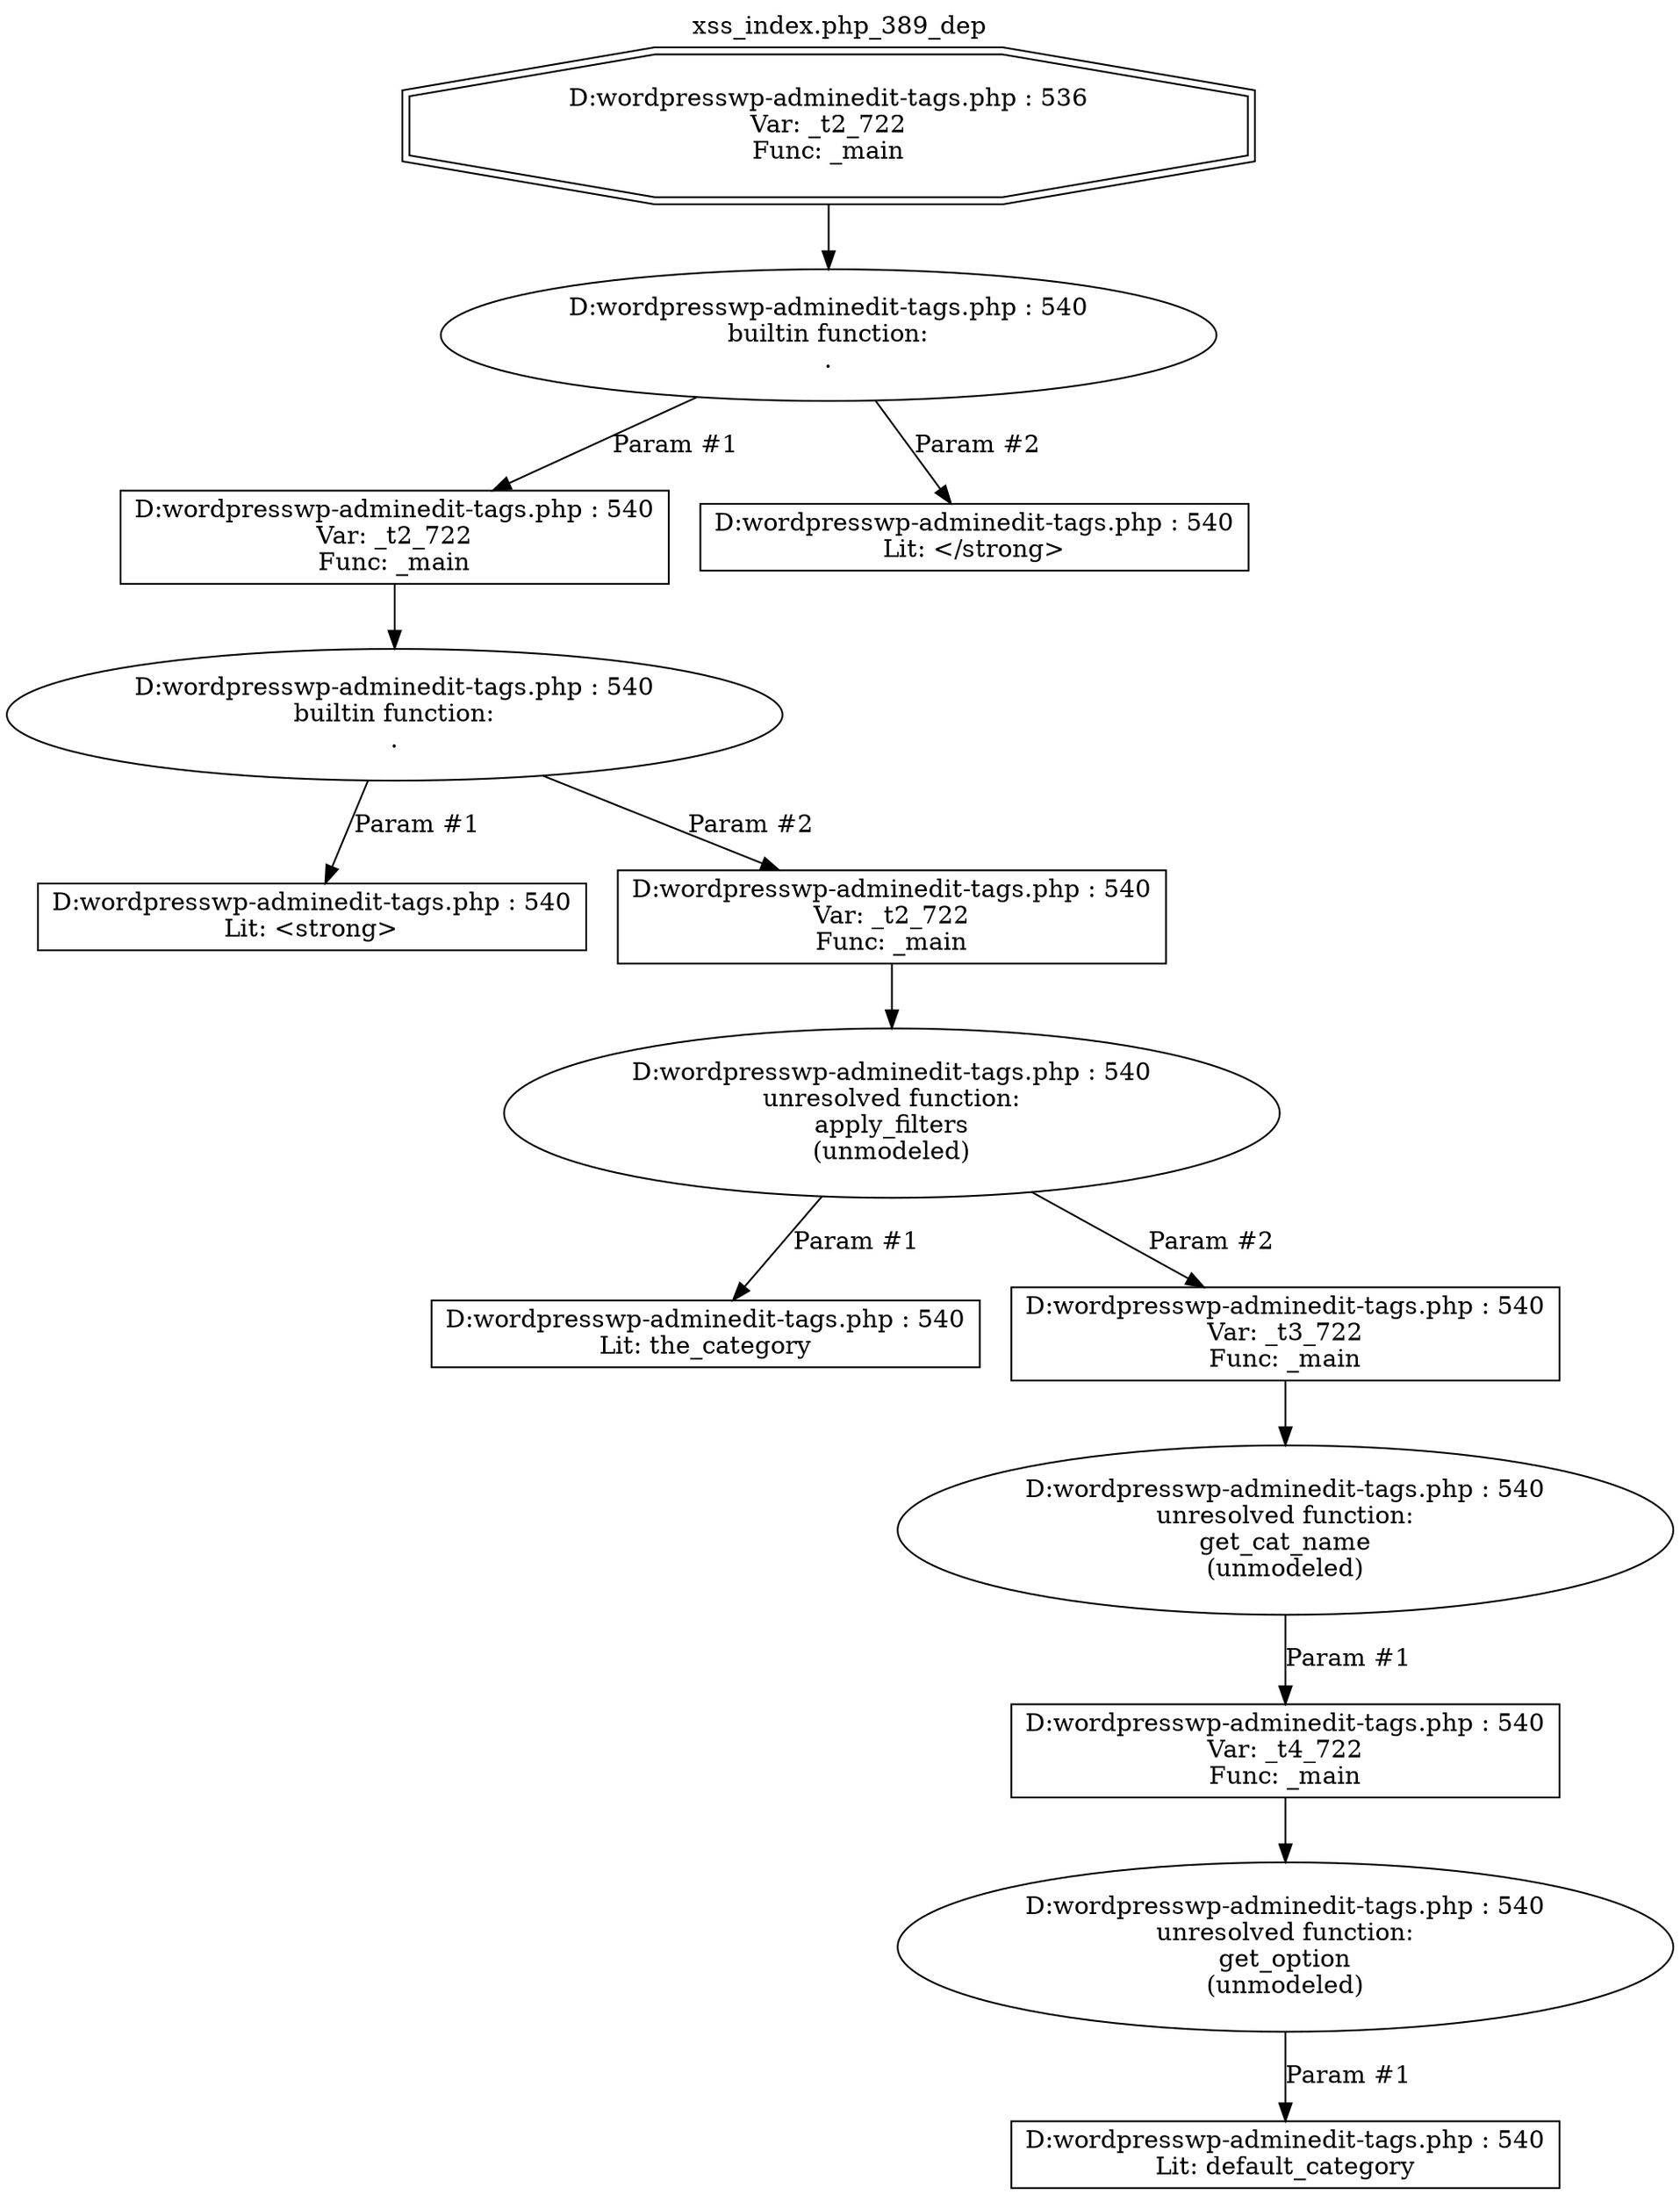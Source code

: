 digraph cfg {
  label="xss_index.php_389_dep";
  labelloc=t;
  n1 [shape=doubleoctagon, label="D:\wordpress\wp-admin\edit-tags.php : 536\nVar: _t2_722\nFunc: _main\n"];
  n2 [shape=ellipse, label="D:\wordpress\wp-admin\edit-tags.php : 540\nbuiltin function:\n.\n"];
  n3 [shape=box, label="D:\wordpress\wp-admin\edit-tags.php : 540\nVar: _t2_722\nFunc: _main\n"];
  n4 [shape=ellipse, label="D:\wordpress\wp-admin\edit-tags.php : 540\nbuiltin function:\n.\n"];
  n5 [shape=box, label="D:\wordpress\wp-admin\edit-tags.php : 540\nLit: <strong>\n"];
  n6 [shape=box, label="D:\wordpress\wp-admin\edit-tags.php : 540\nVar: _t2_722\nFunc: _main\n"];
  n7 [shape=ellipse, label="D:\wordpress\wp-admin\edit-tags.php : 540\nunresolved function:\napply_filters\n(unmodeled)\n"];
  n8 [shape=box, label="D:\wordpress\wp-admin\edit-tags.php : 540\nLit: the_category\n"];
  n9 [shape=box, label="D:\wordpress\wp-admin\edit-tags.php : 540\nVar: _t3_722\nFunc: _main\n"];
  n10 [shape=ellipse, label="D:\wordpress\wp-admin\edit-tags.php : 540\nunresolved function:\nget_cat_name\n(unmodeled)\n"];
  n11 [shape=box, label="D:\wordpress\wp-admin\edit-tags.php : 540\nVar: _t4_722\nFunc: _main\n"];
  n12 [shape=ellipse, label="D:\wordpress\wp-admin\edit-tags.php : 540\nunresolved function:\nget_option\n(unmodeled)\n"];
  n13 [shape=box, label="D:\wordpress\wp-admin\edit-tags.php : 540\nLit: default_category\n"];
  n14 [shape=box, label="D:\wordpress\wp-admin\edit-tags.php : 540\nLit: </strong>\n"];
  n1 -> n2;
  n3 -> n4;
  n4 -> n5[label="Param #1"];
  n4 -> n6[label="Param #2"];
  n6 -> n7;
  n7 -> n8[label="Param #1"];
  n7 -> n9[label="Param #2"];
  n9 -> n10;
  n11 -> n12;
  n12 -> n13[label="Param #1"];
  n10 -> n11[label="Param #1"];
  n2 -> n3[label="Param #1"];
  n2 -> n14[label="Param #2"];
}
